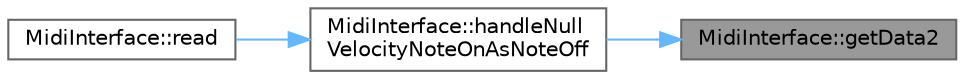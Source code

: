 digraph "MidiInterface::getData2"
{
 // LATEX_PDF_SIZE
  bgcolor="transparent";
  edge [fontname=Helvetica,fontsize=10,labelfontname=Helvetica,labelfontsize=10];
  node [fontname=Helvetica,fontsize=10,shape=box,height=0.2,width=0.4];
  rankdir="RL";
  Node1 [id="Node000001",label="MidiInterface::getData2",height=0.2,width=0.4,color="gray40", fillcolor="grey60", style="filled", fontcolor="black",tooltip="Get the second data byte of the last received message."];
  Node1 -> Node2 [id="edge1_Node000001_Node000002",dir="back",color="steelblue1",style="solid",tooltip=" "];
  Node2 [id="Node000002",label="MidiInterface::handleNull\lVelocityNoteOnAsNoteOff",height=0.2,width=0.4,color="grey40", fillcolor="white", style="filled",URL="$dc/df1/group__input_ga76ea835c6f160b378bf740162846c817.html#ga76ea835c6f160b378bf740162846c817",tooltip=" "];
  Node2 -> Node3 [id="edge2_Node000002_Node000003",dir="back",color="steelblue1",style="solid",tooltip=" "];
  Node3 [id="Node000003",label="MidiInterface::read",height=0.2,width=0.4,color="grey40", fillcolor="white", style="filled",URL="$dc/df1/group__input_gac7da892409239a434deff28b5d5cedbe.html#gac7da892409239a434deff28b5d5cedbe",tooltip="Read messages on a specified channel."];
}
